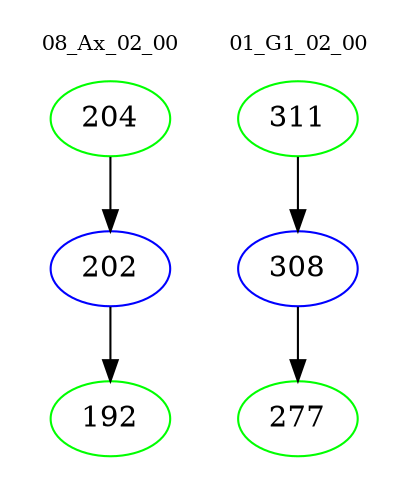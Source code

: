digraph{
subgraph cluster_0 {
color = white
label = "08_Ax_02_00";
fontsize=10;
T0_204 [label="204", color="green"]
T0_204 -> T0_202 [color="black"]
T0_202 [label="202", color="blue"]
T0_202 -> T0_192 [color="black"]
T0_192 [label="192", color="green"]
}
subgraph cluster_1 {
color = white
label = "01_G1_02_00";
fontsize=10;
T1_311 [label="311", color="green"]
T1_311 -> T1_308 [color="black"]
T1_308 [label="308", color="blue"]
T1_308 -> T1_277 [color="black"]
T1_277 [label="277", color="green"]
}
}
